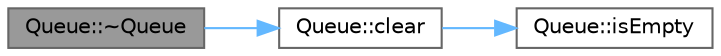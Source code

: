 digraph "Queue::~Queue"
{
 // INTERACTIVE_SVG=YES
 // LATEX_PDF_SIZE
  bgcolor="transparent";
  edge [fontname=Helvetica,fontsize=10,labelfontname=Helvetica,labelfontsize=10];
  node [fontname=Helvetica,fontsize=10,shape=box,height=0.2,width=0.4];
  rankdir="LR";
  Node1 [id="Node000001",label="Queue::~Queue",height=0.2,width=0.4,color="gray40", fillcolor="grey60", style="filled", fontcolor="black",tooltip=" "];
  Node1 -> Node2 [id="edge1_Node000001_Node000002",color="steelblue1",style="solid",tooltip=" "];
  Node2 [id="Node000002",label="Queue::clear",height=0.2,width=0.4,color="grey40", fillcolor="white", style="filled",URL="$class_queue.html#ab6eb2c745db2cbc5595eb2510da003cd",tooltip=" "];
  Node2 -> Node3 [id="edge2_Node000002_Node000003",color="steelblue1",style="solid",tooltip=" "];
  Node3 [id="Node000003",label="Queue::isEmpty",height=0.2,width=0.4,color="grey40", fillcolor="white", style="filled",URL="$class_queue.html#a65d9b23c23c917faa44981539bc34be7",tooltip=" "];
}
